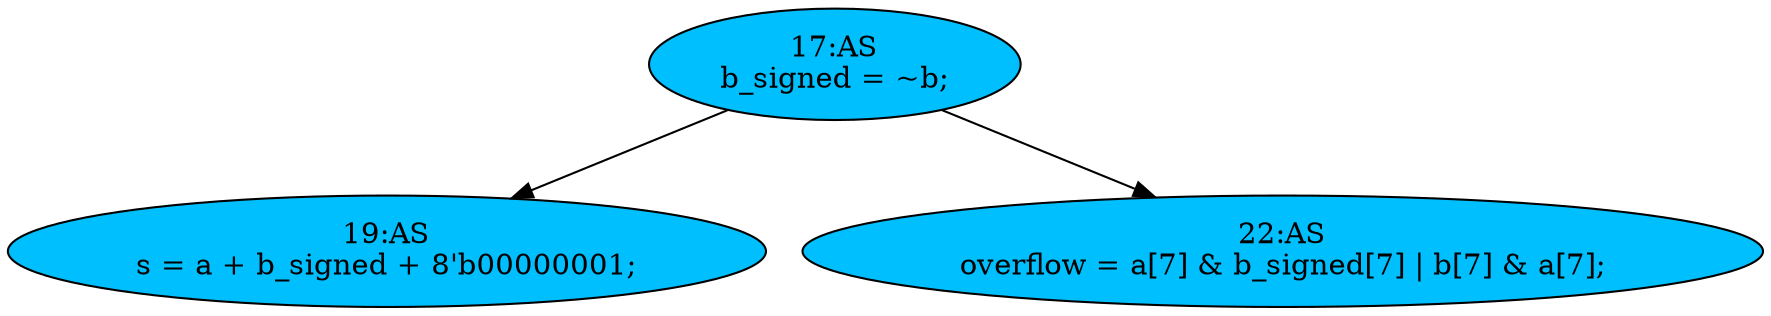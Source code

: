 strict digraph "compose( ,  )" {
	node [label="\N"];
	"19:AS"	[ast="<pyverilog.vparser.ast.Assign object at 0x7f4b5a5e3250>",
		def_var="['s']",
		fillcolor=deepskyblue,
		label="19:AS
s = a + b_signed + 8'b00000001;",
		statements="[]",
		style=filled,
		typ=Assign,
		use_var="['a', 'b_signed']"];
	"17:AS"	[ast="<pyverilog.vparser.ast.Assign object at 0x7f4b5a5e3150>",
		def_var="['b_signed']",
		fillcolor=deepskyblue,
		label="17:AS
b_signed = ~b;",
		statements="[]",
		style=filled,
		typ=Assign,
		use_var="['b']"];
	"17:AS" -> "19:AS";
	"22:AS"	[ast="<pyverilog.vparser.ast.Assign object at 0x7f4b5a5fd710>",
		def_var="['overflow']",
		fillcolor=deepskyblue,
		label="22:AS
overflow = a[7] & b_signed[7] | b[7] & a[7];",
		statements="[]",
		style=filled,
		typ=Assign,
		use_var="['a', 'b_signed', 'b', 'a']"];
	"17:AS" -> "22:AS";
}
